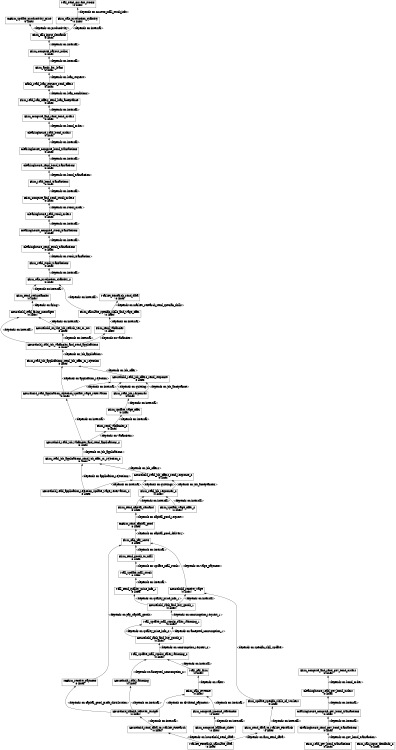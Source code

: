 digraph dependency_graph {
	rankdir=BT;
	size="8,5;"
	node [shape = rect];
	
	/* Functions */
	Bank_read_loan_request_send_offers[height = 0.000000, label = "Bank_read_loan_request_send_offers\n(0 lines)"]
	Clearinghouse_send_gov_bond_transactions[height = 0.000000, label = "Clearinghouse_send_gov_bond_transactions\n(0 lines)"]
	Clearinghouse_compute_gov_bond_transactions[height = 0.000000, label = "Clearinghouse_compute_gov_bond_transactions\n(0 lines)"]
	Clearinghouse_read_gov_bond_orders[height = 0.000000, label = "Clearinghouse_read_gov_bond_orders\n(0 lines)"]
	Clearinghouse_send_bond_transactions[height = 0.000000, label = "Clearinghouse_send_bond_transactions\n(0 lines)"]
	Clearinghouse_compute_bond_transactions[height = 0.000000, label = "Clearinghouse_compute_bond_transactions\n(0 lines)"]
	Clearinghouse_read_bond_orders[height = 0.000000, label = "Clearinghouse_read_bond_orders\n(0 lines)"]
	Clearinghouse_send_stock_transactions[height = 0.000000, label = "Clearinghouse_send_stock_transactions\n(0 lines)"]
	Clearinghouse_compute_stock_transactions[height = 0.000000, label = "Clearinghouse_compute_stock_transactions\n(0 lines)"]
	Clearinghouse_read_stock_orders[height = 0.000000, label = "Clearinghouse_read_stock_orders\n(0 lines)"]
	Market_Research_send_data[height = 0.000000, label = "Market_Research_send_data\n(0 lines)"]
	Market_Research_calculate_data[height = 0.000000, label = "Market_Research_calculate_data\n(0 lines)"]
	IGFirm_receive_payment[height = 0.000000, label = "IGFirm_receive_payment\n(0 lines)"]
	IGFirm_send_capital_good[height = 0.000000, label = "IGFirm_send_capital_good\n(0 lines)"]
	IGFirm_update_productivity_price[height = 0.000000, label = "IGFirm_update_productivity_price\n(0 lines)"]
	Mall_pay_firm[height = 0.000000, label = "Mall_pay_firm\n(0 lines)"]
	Mall_update_mall_stocks_sales_rationing_2[height = 0.000000, label = "Mall_update_mall_stocks_sales_rationing_2\n(0 lines)"]
	Mall_update_mall_stocks_sales_rationing_1[height = 0.000000, label = "Mall_update_mall_stocks_sales_rationing_1\n(0 lines)"]
	Mall_send_quality_price_info_1[height = 0.000000, label = "Mall_send_quality_price_info_1\n(0 lines)"]
	Mall_update_mall_stock[height = 0.000000, label = "Mall_update_mall_stock\n(0 lines)"]
	Mall_send_current_stocks[height = 0.000000, label = "Mall_send_current_stocks\n(0 lines)"]
	Household_send_data_to_Market_Research[height = 0.000000, label = "Household_send_data_to_Market_Research\n(0 lines)"]
	Household_handle_leftover_budget[height = 0.000000, label = "Household_handle_leftover_budget\n(0 lines)"]
	Household_read_rationing[height = 0.000000, label = "Household_read_rationing\n(0 lines)"]
	Household_rank_and_buy_goods_2[height = 0.000000, label = "Household_rank_and_buy_goods_2\n(0 lines)"]
	Household_rank_and_buy_goods_1[height = 0.000000, label = "Household_rank_and_buy_goods_1\n(0 lines)"]
	Household_receive_wage[height = 0.000000, label = "Household_receive_wage\n(0 lines)"]
	Household_read_application_rejection_update_wage_reservation_2[height = 0.000000, label = "Household_read_application_rejection_update_wage_reservation_2\n(0 lines)"]
	Household_read_job_offers_send_response_2[height = 0.000000, label = "Household_read_job_offers_send_response_2\n(0 lines)"]
	Household_read_job_vacancies_and_send_applications_2[height = 0.000000, label = "Household_read_job_vacancies_and_send_applications_2\n(0 lines)"]
	Household_read_application_rejection_update_wage_reservation[height = 0.000000, label = "Household_read_application_rejection_update_wage_reservation\n(0 lines)"]
	Household_read_job_offers_send_response[height = 0.000000, label = "Household_read_job_offers_send_response\n(0 lines)"]
	Household_read_job_vacancies_and_send_applications[height = 0.000000, label = "Household_read_job_vacancies_and_send_applications\n(0 lines)"]
	Household_on_the_job_search_Yes_or_No[height = 0.000000, label = "Household_on_the_job_search_Yes_or_No\n(0 lines)"]
	Household_read_firing_messages[height = 0.000000, label = "Household_read_firing_messages\n(0 lines)"]
	Firm_read_gov_bond_transactions[height = 0.000000, label = "Firm_read_gov_bond_transactions\n(0 lines)"]
	Firm_compute_and_send_gov_bond_orders[height = 0.000000, label = "Firm_compute_and_send_gov_bond_orders\n(0 lines)"]
	Firm_read_stock_transactions[height = 0.000000, label = "Firm_read_stock_transactions\n(0 lines)"]
	Firm_compute_and_send_stock_orders[height = 0.000000, label = "Firm_compute_and_send_stock_orders\n(0 lines)"]
	Firm_read_bond_transactions[height = 0.000000, label = "Firm_read_bond_transactions\n(0 lines)"]
	Firm_compute_and_send_bond_orders[height = 0.000000, label = "Firm_compute_and_send_bond_orders\n(0 lines)"]
	Firm_read_loan_offers_send_loan_acceptance[height = 0.000000, label = "Firm_read_loan_offers_send_loan_acceptance\n(0 lines)"]
	Firm_apply_for_loans[height = 0.000000, label = "Firm_apply_for_loans\n(0 lines)"]
	Firm_compute_balance_sheet[height = 0.000000, label = "Firm_compute_balance_sheet\n(0 lines)"]
	Firm_compute_income_statement[height = 0.000000, label = "Firm_compute_income_statement\n(0 lines)"]
	Firm_compute_payout_policy[height = 0.000000, label = "Firm_compute_payout_policy\n(0 lines)"]
	Firm_calc_input_demands_2[height = 0.000000, label = "Firm_calc_input_demands_2\n(0 lines)"]
	Firm_calc_production_quantity_2[height = 0.000000, label = "Firm_calc_production_quantity_2\n(0 lines)"]
	Firm_calc_revenue[height = 0.000000, label = "Firm_calc_revenue\n(0 lines)"]
	Firm_send_goods_to_mall[height = 0.000000, label = "Firm_send_goods_to_mall\n(0 lines)"]
	Firm_calc_pay_costs[height = 0.000000, label = "Firm_calc_pay_costs\n(0 lines)"]
	Firm_send_capital_demand[height = 0.000000, label = "Firm_send_capital_demand\n(0 lines)"]
	Firm_calc_input_demands[height = 0.000000, label = "Firm_calc_input_demands\n(0 lines)"]
	Firm_calc_production_quantity[height = 0.000000, label = "Firm_calc_production_quantity\n(0 lines)"]
	Firm_send_data_to_Market_Research[height = 0.000000, label = "Firm_send_data_to_Market_Research\n(0 lines)"]
	Firm_update_specific_skills_of_workers[height = 0.000000, label = "Firm_update_specific_skills_of_workers\n(0 lines)"]
	Firm_update_wage_offer_2[height = 0.000000, label = "Firm_update_wage_offer_2\n(0 lines)"]
	Firm_read_job_responses_2[height = 0.000000, label = "Firm_read_job_responses_2\n(0 lines)"]
	Firm_read_job_applications_send_job_offer_or_rejection_2[height = 0.000000, label = "Firm_read_job_applications_send_job_offer_or_rejection_2\n(0 lines)"]
	Firm_send_vacancies_2[height = 0.000000, label = "Firm_send_vacancies_2\n(0 lines)"]
	Firm_update_wage_offer[height = 0.000000, label = "Firm_update_wage_offer\n(0 lines)"]
	Firm_read_job_responses[height = 0.000000, label = "Firm_read_job_responses\n(0 lines)"]
	Firm_read_job_applications_send_job_offer_or_rejection[height = 0.000000, label = "Firm_read_job_applications_send_job_offer_or_rejection\n(0 lines)"]
	Firm_send_redundancies[height = 0.000000, label = "Firm_send_redundancies\n(0 lines)"]
	Firm_send_vacancies[height = 0.000000, label = "Firm_send_vacancies\n(0 lines)"]
	Firm_calculate_specific_skills_and_wage_offer[height = 0.000000, label = "Firm_calculate_specific_skills_and_wage_offer\n(0 lines)"]
	
	/* Dependencies */
	Bank_read_loan_request_send_offers -> Firm_apply_for_loans [ label = "<depends on loan_request>" ];
	Clearinghouse_send_gov_bond_transactions -> Clearinghouse_compute_gov_bond_transactions [ label = "<depends on internal>" ];
	Clearinghouse_compute_gov_bond_transactions -> Clearinghouse_read_gov_bond_orders [ label = "<depends on internal>" ];
	Clearinghouse_read_gov_bond_orders -> Firm_compute_and_send_gov_bond_orders [ label = "<depends on bond_order>" ];
	Clearinghouse_send_bond_transactions -> Clearinghouse_compute_bond_transactions [ label = "<depends on internal>" ];
	Clearinghouse_compute_bond_transactions -> Clearinghouse_read_bond_orders [ label = "<depends on internal>" ];
	Clearinghouse_read_bond_orders -> Firm_compute_and_send_bond_orders [ label = "<depends on bond_order>" ];
	Clearinghouse_send_stock_transactions -> Clearinghouse_compute_stock_transactions [ label = "<depends on internal>" ];
	Clearinghouse_compute_stock_transactions -> Clearinghouse_read_stock_orders [ label = "<depends on internal>" ];
	Clearinghouse_read_stock_orders -> Firm_compute_and_send_stock_orders [ label = "<depends on stock_order>" ];
	Market_Research_calculate_data -> Household_send_data_to_Market_Research [ label = "<depends on household_send_data>" ];
	Market_Research_calculate_data -> Firm_send_data_to_Market_Research [ label = "<depends on firm_send_data>" ];
	IGFirm_receive_payment -> Firm_calc_pay_costs [ label = "<depends on pay_capital_goods>" ];
	IGFirm_send_capital_good -> Firm_send_capital_demand [ label = "<depends on capital_good_request>" ];
	Mall_pay_firm -> Mall_update_mall_stocks_sales_rationing_2 [ label = "<depends on internal>" ];
	Mall_update_mall_stocks_sales_rationing_2 -> Household_rank_and_buy_goods_2 [ label = "<depends on consumption_request_2>" ];
	Mall_update_mall_stocks_sales_rationing_1 -> Household_rank_and_buy_goods_1 [ label = "<depends on consumption_request_1>" ];
	Mall_send_quality_price_info_1 -> Mall_update_mall_stock [ label = "<depends on internal>" ];
	Mall_update_mall_stock -> Firm_send_goods_to_mall [ label = "<depends on update_mall_stock>" ];
	Household_send_data_to_Market_Research -> Household_handle_leftover_budget [ label = "<depends on internal>" ];
	Household_handle_leftover_budget -> IGFirm_receive_payment [ label = "<depends on capital_good_profit_distribution>" ];
	Household_handle_leftover_budget -> Firm_calc_revenue [ label = "<depends on dividend_payment>" ];
	Household_handle_leftover_budget -> Household_read_rationing [ label = "<depends on internal>" ];
	Household_read_rationing -> Mall_update_mall_stocks_sales_rationing_2 [ label = "<depends on accepted_consumption_2>" ];
	Household_rank_and_buy_goods_2 -> Mall_update_mall_stocks_sales_rationing_1 [ label = "<depends on quality_price_info_2>" ];
	Household_rank_and_buy_goods_2 -> Mall_update_mall_stocks_sales_rationing_1 [ label = "<depends on accepted_consumption_1>" ];
	Household_rank_and_buy_goods_1 -> Mall_send_quality_price_info_1 [ label = "<depends on quality_price_info_1>" ];
	Household_rank_and_buy_goods_1 -> Household_receive_wage [ label = "<depends on internal>" ];
	Household_receive_wage -> Firm_calc_pay_costs [ label = "<depends on wage_payment>" ];
	Household_read_application_rejection_update_wage_reservation_2 -> Household_read_job_offers_send_response_2 [ label = "<depends on internal>" ];
	Household_read_application_rejection_update_wage_reservation_2 -> Firm_read_job_applications_send_job_offer_or_rejection_2 [ label = "<depends on application_rejection2>" ];
	Household_read_job_offers_send_response_2 -> Firm_read_job_applications_send_job_offer_or_rejection_2 [ label = "<depends on job_offer2>" ];
	Household_read_job_vacancies_and_send_applications_2 -> Household_read_application_rejection_update_wage_reservation [ label = "<depends on internal>" ];
	Household_read_job_vacancies_and_send_applications_2 -> Firm_send_vacancies_2 [ label = "<depends on vacancies2>" ];
	Household_read_application_rejection_update_wage_reservation -> Household_read_job_offers_send_response [ label = "<depends on internal>" ];
	Household_read_application_rejection_update_wage_reservation -> Firm_read_job_applications_send_job_offer_or_rejection [ label = "<depends on application_rejection>" ];
	Household_read_job_offers_send_response -> Firm_read_job_applications_send_job_offer_or_rejection [ label = "<depends on job_offer>" ];
	Household_read_job_vacancies_and_send_applications -> Household_read_firing_messages [ label = "<depends on internal>" ];
	Household_read_job_vacancies_and_send_applications -> Household_on_the_job_search_Yes_or_No [ label = "<depends on internal>" ];
	Household_read_job_vacancies_and_send_applications -> Firm_send_vacancies [ label = "<depends on vacancies>" ];
	Household_on_the_job_search_Yes_or_No -> Household_read_firing_messages [ label = "<depends on internal>" ];
	Household_read_firing_messages -> Firm_send_redundancies [ label = "<depends on firing>" ];
	Firm_read_gov_bond_transactions -> Clearinghouse_send_gov_bond_transactions [ label = "<depends on gov_bond_transaction>" ];
	Firm_read_stock_transactions -> Clearinghouse_send_stock_transactions [ label = "<depends on stock_transaction>" ];
	Firm_compute_and_send_stock_orders -> Firm_read_bond_transactions [ label = "<depends on internal>" ];
	Firm_read_bond_transactions -> Clearinghouse_send_bond_transactions [ label = "<depends on bond_transaction>" ];
	Firm_compute_and_send_bond_orders -> Firm_read_loan_offers_send_loan_acceptance [ label = "<depends on internal>" ];
	Firm_read_loan_offers_send_loan_acceptance -> Bank_read_loan_request_send_offers [ label = "<depends on loan_conditions>" ];
	Firm_apply_for_loans -> Firm_compute_payout_policy [ label = "<depends on internal>" ];
	Firm_compute_balance_sheet -> Firm_compute_income_statement [ label = "<depends on internal>" ];
	Firm_compute_income_statement -> Firm_calc_revenue [ label = "<depends on internal>" ];
	Firm_compute_payout_policy -> Firm_calc_input_demands [ label = "<depends on internal>" ];
	Firm_calc_production_quantity_2 -> Firm_read_stock_transactions [ label = "<depends on internal>" ];
	Firm_calc_revenue -> Mall_pay_firm [ label = "<depends on sales>" ];
	Firm_send_goods_to_mall -> Firm_calc_pay_costs [ label = "<depends on internal>" ];
	Firm_calc_pay_costs -> IGFirm_send_capital_good [ label = "<depends on capital_good_delivery>" ];
	Firm_send_capital_demand -> Firm_read_job_responses_2 [ label = "<depends on internal>" ];
	Firm_calc_input_demands -> IGFirm_update_productivity_price [ label = "<depends on productivity>" ];
	Firm_calc_input_demands -> Firm_calc_production_quantity [ label = "<depends on internal>" ];
	Firm_calc_production_quantity -> Mall_send_current_stocks [ label = "<depends on current_mall_stock_info>" ];
	Firm_send_data_to_Market_Research -> Firm_update_specific_skills_of_workers [ label = "<depends on internal>" ];
	Firm_update_specific_skills_of_workers -> Household_receive_wage [ label = "<depends on specific_skill_update>" ];
	Firm_update_wage_offer_2 -> Firm_read_job_responses_2 [ label = "<depends on internal>" ];
	Firm_read_job_responses_2 -> Household_read_job_offers_send_response_2 [ label = "<depends on quitting2>" ];
	Firm_read_job_responses_2 -> Household_read_job_offers_send_response_2 [ label = "<depends on job_acceptance2>" ];
	Firm_read_job_applications_send_job_offer_or_rejection_2 -> Household_read_job_vacancies_and_send_applications_2 [ label = "<depends on job_application2>" ];
	Firm_send_vacancies_2 -> Firm_update_wage_offer [ label = "<depends on internal>" ];
	Firm_update_wage_offer -> Firm_read_job_responses [ label = "<depends on internal>" ];
	Firm_read_job_responses -> Household_read_job_offers_send_response [ label = "<depends on quitting>" ];
	Firm_read_job_responses -> Household_read_job_offers_send_response [ label = "<depends on job_acceptance>" ];
	Firm_read_job_applications_send_job_offer_or_rejection -> Household_read_job_vacancies_and_send_applications [ label = "<depends on job_application>" ];
	Firm_send_redundancies -> Firm_calc_production_quantity_2 [ label = "<depends on internal>" ];
	Firm_send_vacancies -> Firm_calculate_specific_skills_and_wage_offer [ label = "<depends on internal>" ];
	Firm_calculate_specific_skills_and_wage_offer -> Market_Research_send_data [ label = "<depends on market_research_send_specific_skills>" ];
	Firm_calculate_specific_skills_and_wage_offer -> Firm_calc_production_quantity_2 [ label = "<depends on internal>" ];
}
